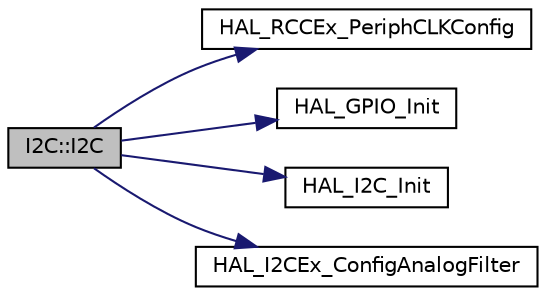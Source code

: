 digraph "I2C::I2C"
{
  edge [fontname="Helvetica",fontsize="10",labelfontname="Helvetica",labelfontsize="10"];
  node [fontname="Helvetica",fontsize="10",shape=record];
  rankdir="LR";
  Node0 [label="I2C::I2C",height=0.2,width=0.4,color="black", fillcolor="grey75", style="filled", fontcolor="black"];
  Node0 -> Node1 [color="midnightblue",fontsize="10",style="solid",fontname="Helvetica"];
  Node1 [label="HAL_RCCEx_PeriphCLKConfig",height=0.2,width=0.4,color="black", fillcolor="white", style="filled",URL="$group___r_c_c_ex___exported___functions___group1.html#ga0c0f61a1e2f47cc81bc43d83ba3e0d95"];
  Node0 -> Node2 [color="midnightblue",fontsize="10",style="solid",fontname="Helvetica"];
  Node2 [label="HAL_GPIO_Init",height=0.2,width=0.4,color="black", fillcolor="white", style="filled",URL="$group___g_p_i_o___exported___functions___group1.html#ga41bda93b6dd639e4905fdb1454eff98e"];
  Node0 -> Node3 [color="midnightblue",fontsize="10",style="solid",fontname="Helvetica"];
  Node3 [label="HAL_I2C_Init",height=0.2,width=0.4,color="black", fillcolor="white", style="filled",URL="$group___i2_c___exported___functions___group1.html#ga9d29159a6da072287fff73743fd93260"];
  Node0 -> Node4 [color="midnightblue",fontsize="10",style="solid",fontname="Helvetica"];
  Node4 [label="HAL_I2CEx_ConfigAnalogFilter",height=0.2,width=0.4,color="black", fillcolor="white", style="filled",URL="$group___i2_c_ex___exported___functions___group1.html#ga2f0b5fc42fca412214f3968e528e2b9e"];
}
